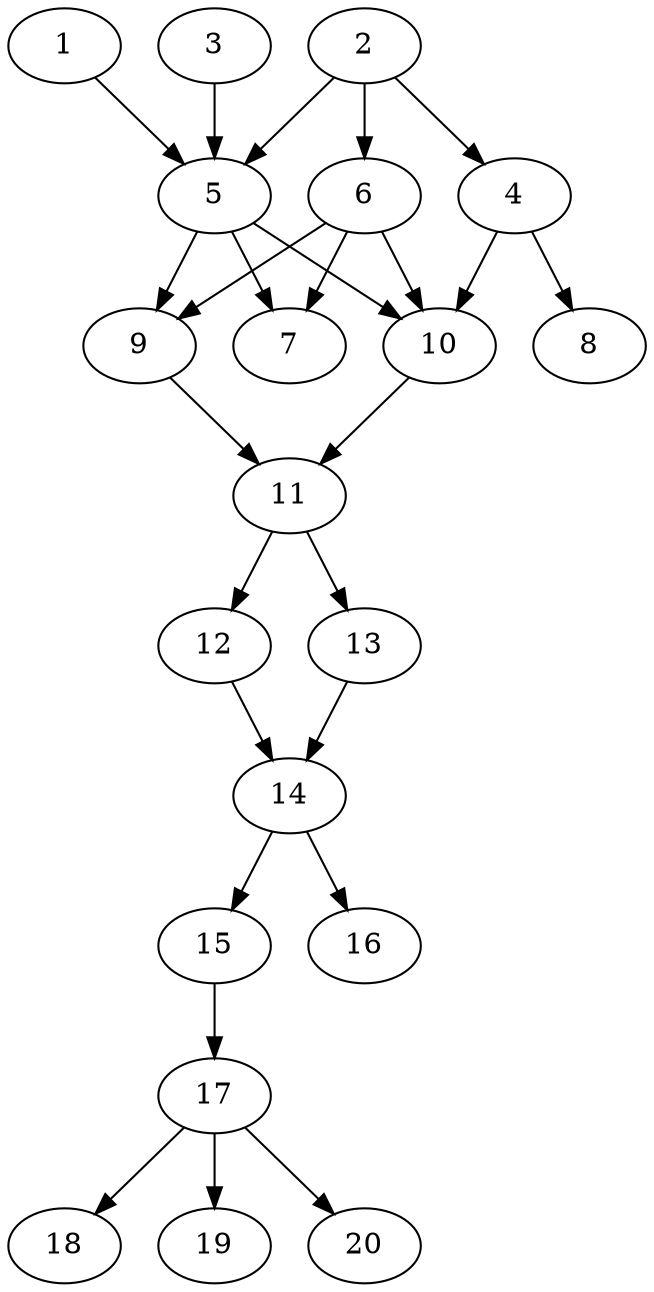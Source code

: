 // DAG automatically generated by daggen at Sat Jul 27 15:36:52 2019
// ./daggen --dot -n 20 --ccr 0.4 --fat 0.4 --regular 0.5 --density 0.8 --mindata 5242880 --maxdata 52428800 
digraph G {
  1 [size="90293760", alpha="0.10", expect_size="36117504"] 
  1 -> 5 [size ="36117504"]
  2 [size="83650560", alpha="0.01", expect_size="33460224"] 
  2 -> 4 [size ="33460224"]
  2 -> 5 [size ="33460224"]
  2 -> 6 [size ="33460224"]
  3 [size="20293120", alpha="0.18", expect_size="8117248"] 
  3 -> 5 [size ="8117248"]
  4 [size="31559680", alpha="0.06", expect_size="12623872"] 
  4 -> 8 [size ="12623872"]
  4 -> 10 [size ="12623872"]
  5 [size="27228160", alpha="0.09", expect_size="10891264"] 
  5 -> 7 [size ="10891264"]
  5 -> 9 [size ="10891264"]
  5 -> 10 [size ="10891264"]
  6 [size="66892800", alpha="0.13", expect_size="26757120"] 
  6 -> 7 [size ="26757120"]
  6 -> 9 [size ="26757120"]
  6 -> 10 [size ="26757120"]
  7 [size="35614720", alpha="0.09", expect_size="14245888"] 
  8 [size="61035520", alpha="0.01", expect_size="24414208"] 
  9 [size="57607680", alpha="0.09", expect_size="23043072"] 
  9 -> 11 [size ="23043072"]
  10 [size="71690240", alpha="0.10", expect_size="28676096"] 
  10 -> 11 [size ="28676096"]
  11 [size="31549440", alpha="0.02", expect_size="12619776"] 
  11 -> 12 [size ="12619776"]
  11 -> 13 [size ="12619776"]
  12 [size="91312640", alpha="0.17", expect_size="36525056"] 
  12 -> 14 [size ="36525056"]
  13 [size="100021760", alpha="0.11", expect_size="40008704"] 
  13 -> 14 [size ="40008704"]
  14 [size="87032320", alpha="0.09", expect_size="34812928"] 
  14 -> 15 [size ="34812928"]
  14 -> 16 [size ="34812928"]
  15 [size="121269760", alpha="0.18", expect_size="48507904"] 
  15 -> 17 [size ="48507904"]
  16 [size="58593280", alpha="0.04", expect_size="23437312"] 
  17 [size="14791680", alpha="0.15", expect_size="5916672"] 
  17 -> 18 [size ="5916672"]
  17 -> 19 [size ="5916672"]
  17 -> 20 [size ="5916672"]
  18 [size="67504640", alpha="0.18", expect_size="27001856"] 
  19 [size="70727680", alpha="0.01", expect_size="28291072"] 
  20 [size="121620480", alpha="0.12", expect_size="48648192"] 
}
